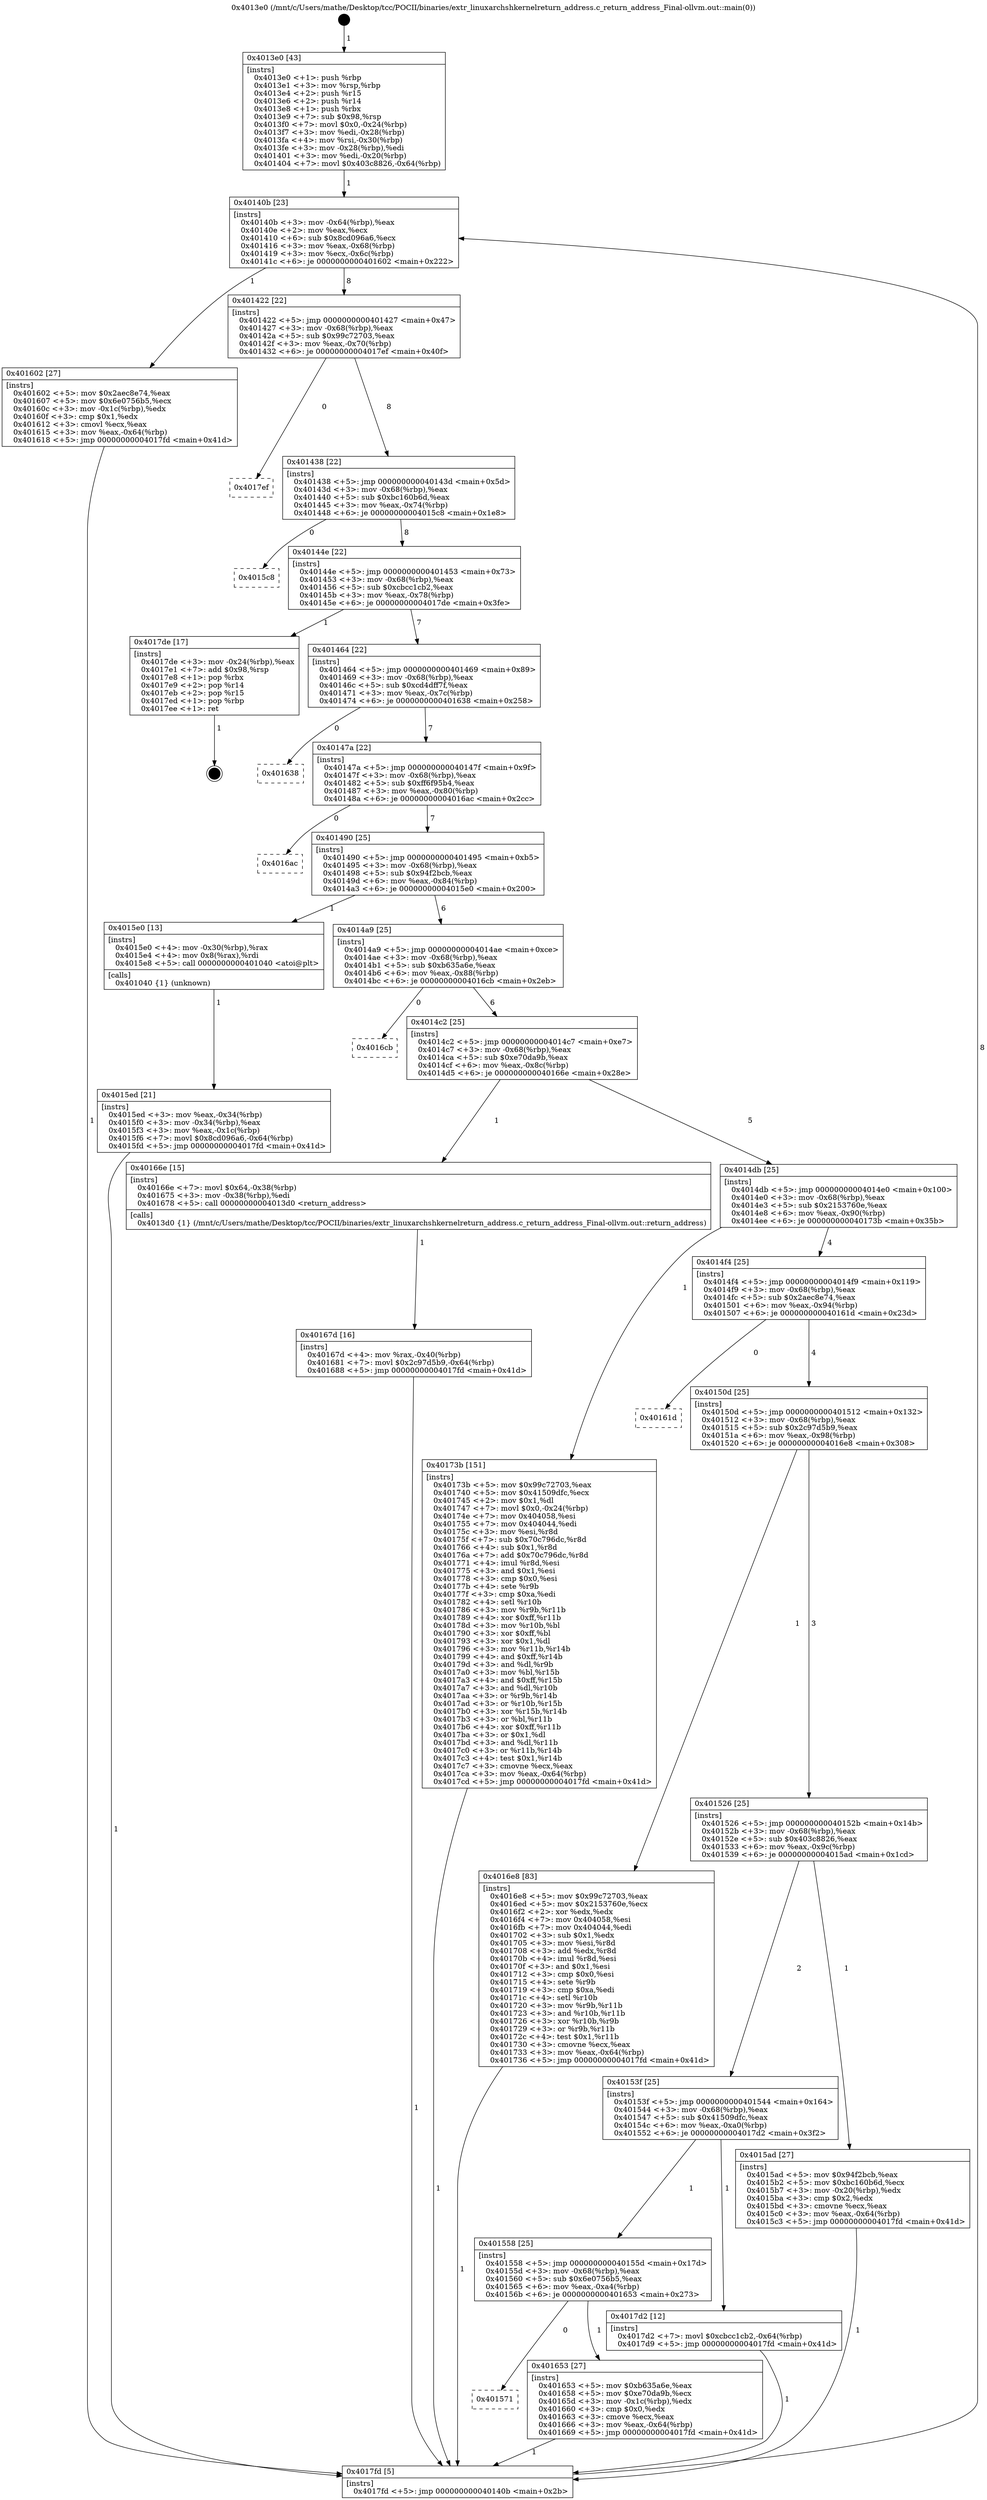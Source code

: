 digraph "0x4013e0" {
  label = "0x4013e0 (/mnt/c/Users/mathe/Desktop/tcc/POCII/binaries/extr_linuxarchshkernelreturn_address.c_return_address_Final-ollvm.out::main(0))"
  labelloc = "t"
  node[shape=record]

  Entry [label="",width=0.3,height=0.3,shape=circle,fillcolor=black,style=filled]
  "0x40140b" [label="{
     0x40140b [23]\l
     | [instrs]\l
     &nbsp;&nbsp;0x40140b \<+3\>: mov -0x64(%rbp),%eax\l
     &nbsp;&nbsp;0x40140e \<+2\>: mov %eax,%ecx\l
     &nbsp;&nbsp;0x401410 \<+6\>: sub $0x8cd096a6,%ecx\l
     &nbsp;&nbsp;0x401416 \<+3\>: mov %eax,-0x68(%rbp)\l
     &nbsp;&nbsp;0x401419 \<+3\>: mov %ecx,-0x6c(%rbp)\l
     &nbsp;&nbsp;0x40141c \<+6\>: je 0000000000401602 \<main+0x222\>\l
  }"]
  "0x401602" [label="{
     0x401602 [27]\l
     | [instrs]\l
     &nbsp;&nbsp;0x401602 \<+5\>: mov $0x2aec8e74,%eax\l
     &nbsp;&nbsp;0x401607 \<+5\>: mov $0x6e0756b5,%ecx\l
     &nbsp;&nbsp;0x40160c \<+3\>: mov -0x1c(%rbp),%edx\l
     &nbsp;&nbsp;0x40160f \<+3\>: cmp $0x1,%edx\l
     &nbsp;&nbsp;0x401612 \<+3\>: cmovl %ecx,%eax\l
     &nbsp;&nbsp;0x401615 \<+3\>: mov %eax,-0x64(%rbp)\l
     &nbsp;&nbsp;0x401618 \<+5\>: jmp 00000000004017fd \<main+0x41d\>\l
  }"]
  "0x401422" [label="{
     0x401422 [22]\l
     | [instrs]\l
     &nbsp;&nbsp;0x401422 \<+5\>: jmp 0000000000401427 \<main+0x47\>\l
     &nbsp;&nbsp;0x401427 \<+3\>: mov -0x68(%rbp),%eax\l
     &nbsp;&nbsp;0x40142a \<+5\>: sub $0x99c72703,%eax\l
     &nbsp;&nbsp;0x40142f \<+3\>: mov %eax,-0x70(%rbp)\l
     &nbsp;&nbsp;0x401432 \<+6\>: je 00000000004017ef \<main+0x40f\>\l
  }"]
  Exit [label="",width=0.3,height=0.3,shape=circle,fillcolor=black,style=filled,peripheries=2]
  "0x4017ef" [label="{
     0x4017ef\l
  }", style=dashed]
  "0x401438" [label="{
     0x401438 [22]\l
     | [instrs]\l
     &nbsp;&nbsp;0x401438 \<+5\>: jmp 000000000040143d \<main+0x5d\>\l
     &nbsp;&nbsp;0x40143d \<+3\>: mov -0x68(%rbp),%eax\l
     &nbsp;&nbsp;0x401440 \<+5\>: sub $0xbc160b6d,%eax\l
     &nbsp;&nbsp;0x401445 \<+3\>: mov %eax,-0x74(%rbp)\l
     &nbsp;&nbsp;0x401448 \<+6\>: je 00000000004015c8 \<main+0x1e8\>\l
  }"]
  "0x40167d" [label="{
     0x40167d [16]\l
     | [instrs]\l
     &nbsp;&nbsp;0x40167d \<+4\>: mov %rax,-0x40(%rbp)\l
     &nbsp;&nbsp;0x401681 \<+7\>: movl $0x2c97d5b9,-0x64(%rbp)\l
     &nbsp;&nbsp;0x401688 \<+5\>: jmp 00000000004017fd \<main+0x41d\>\l
  }"]
  "0x4015c8" [label="{
     0x4015c8\l
  }", style=dashed]
  "0x40144e" [label="{
     0x40144e [22]\l
     | [instrs]\l
     &nbsp;&nbsp;0x40144e \<+5\>: jmp 0000000000401453 \<main+0x73\>\l
     &nbsp;&nbsp;0x401453 \<+3\>: mov -0x68(%rbp),%eax\l
     &nbsp;&nbsp;0x401456 \<+5\>: sub $0xcbcc1cb2,%eax\l
     &nbsp;&nbsp;0x40145b \<+3\>: mov %eax,-0x78(%rbp)\l
     &nbsp;&nbsp;0x40145e \<+6\>: je 00000000004017de \<main+0x3fe\>\l
  }"]
  "0x401571" [label="{
     0x401571\l
  }", style=dashed]
  "0x4017de" [label="{
     0x4017de [17]\l
     | [instrs]\l
     &nbsp;&nbsp;0x4017de \<+3\>: mov -0x24(%rbp),%eax\l
     &nbsp;&nbsp;0x4017e1 \<+7\>: add $0x98,%rsp\l
     &nbsp;&nbsp;0x4017e8 \<+1\>: pop %rbx\l
     &nbsp;&nbsp;0x4017e9 \<+2\>: pop %r14\l
     &nbsp;&nbsp;0x4017eb \<+2\>: pop %r15\l
     &nbsp;&nbsp;0x4017ed \<+1\>: pop %rbp\l
     &nbsp;&nbsp;0x4017ee \<+1\>: ret\l
  }"]
  "0x401464" [label="{
     0x401464 [22]\l
     | [instrs]\l
     &nbsp;&nbsp;0x401464 \<+5\>: jmp 0000000000401469 \<main+0x89\>\l
     &nbsp;&nbsp;0x401469 \<+3\>: mov -0x68(%rbp),%eax\l
     &nbsp;&nbsp;0x40146c \<+5\>: sub $0xcd4dff7f,%eax\l
     &nbsp;&nbsp;0x401471 \<+3\>: mov %eax,-0x7c(%rbp)\l
     &nbsp;&nbsp;0x401474 \<+6\>: je 0000000000401638 \<main+0x258\>\l
  }"]
  "0x401653" [label="{
     0x401653 [27]\l
     | [instrs]\l
     &nbsp;&nbsp;0x401653 \<+5\>: mov $0xb635a6e,%eax\l
     &nbsp;&nbsp;0x401658 \<+5\>: mov $0xe70da9b,%ecx\l
     &nbsp;&nbsp;0x40165d \<+3\>: mov -0x1c(%rbp),%edx\l
     &nbsp;&nbsp;0x401660 \<+3\>: cmp $0x0,%edx\l
     &nbsp;&nbsp;0x401663 \<+3\>: cmove %ecx,%eax\l
     &nbsp;&nbsp;0x401666 \<+3\>: mov %eax,-0x64(%rbp)\l
     &nbsp;&nbsp;0x401669 \<+5\>: jmp 00000000004017fd \<main+0x41d\>\l
  }"]
  "0x401638" [label="{
     0x401638\l
  }", style=dashed]
  "0x40147a" [label="{
     0x40147a [22]\l
     | [instrs]\l
     &nbsp;&nbsp;0x40147a \<+5\>: jmp 000000000040147f \<main+0x9f\>\l
     &nbsp;&nbsp;0x40147f \<+3\>: mov -0x68(%rbp),%eax\l
     &nbsp;&nbsp;0x401482 \<+5\>: sub $0xff6f95b4,%eax\l
     &nbsp;&nbsp;0x401487 \<+3\>: mov %eax,-0x80(%rbp)\l
     &nbsp;&nbsp;0x40148a \<+6\>: je 00000000004016ac \<main+0x2cc\>\l
  }"]
  "0x401558" [label="{
     0x401558 [25]\l
     | [instrs]\l
     &nbsp;&nbsp;0x401558 \<+5\>: jmp 000000000040155d \<main+0x17d\>\l
     &nbsp;&nbsp;0x40155d \<+3\>: mov -0x68(%rbp),%eax\l
     &nbsp;&nbsp;0x401560 \<+5\>: sub $0x6e0756b5,%eax\l
     &nbsp;&nbsp;0x401565 \<+6\>: mov %eax,-0xa4(%rbp)\l
     &nbsp;&nbsp;0x40156b \<+6\>: je 0000000000401653 \<main+0x273\>\l
  }"]
  "0x4016ac" [label="{
     0x4016ac\l
  }", style=dashed]
  "0x401490" [label="{
     0x401490 [25]\l
     | [instrs]\l
     &nbsp;&nbsp;0x401490 \<+5\>: jmp 0000000000401495 \<main+0xb5\>\l
     &nbsp;&nbsp;0x401495 \<+3\>: mov -0x68(%rbp),%eax\l
     &nbsp;&nbsp;0x401498 \<+5\>: sub $0x94f2bcb,%eax\l
     &nbsp;&nbsp;0x40149d \<+6\>: mov %eax,-0x84(%rbp)\l
     &nbsp;&nbsp;0x4014a3 \<+6\>: je 00000000004015e0 \<main+0x200\>\l
  }"]
  "0x4017d2" [label="{
     0x4017d2 [12]\l
     | [instrs]\l
     &nbsp;&nbsp;0x4017d2 \<+7\>: movl $0xcbcc1cb2,-0x64(%rbp)\l
     &nbsp;&nbsp;0x4017d9 \<+5\>: jmp 00000000004017fd \<main+0x41d\>\l
  }"]
  "0x4015e0" [label="{
     0x4015e0 [13]\l
     | [instrs]\l
     &nbsp;&nbsp;0x4015e0 \<+4\>: mov -0x30(%rbp),%rax\l
     &nbsp;&nbsp;0x4015e4 \<+4\>: mov 0x8(%rax),%rdi\l
     &nbsp;&nbsp;0x4015e8 \<+5\>: call 0000000000401040 \<atoi@plt\>\l
     | [calls]\l
     &nbsp;&nbsp;0x401040 \{1\} (unknown)\l
  }"]
  "0x4014a9" [label="{
     0x4014a9 [25]\l
     | [instrs]\l
     &nbsp;&nbsp;0x4014a9 \<+5\>: jmp 00000000004014ae \<main+0xce\>\l
     &nbsp;&nbsp;0x4014ae \<+3\>: mov -0x68(%rbp),%eax\l
     &nbsp;&nbsp;0x4014b1 \<+5\>: sub $0xb635a6e,%eax\l
     &nbsp;&nbsp;0x4014b6 \<+6\>: mov %eax,-0x88(%rbp)\l
     &nbsp;&nbsp;0x4014bc \<+6\>: je 00000000004016cb \<main+0x2eb\>\l
  }"]
  "0x4015ed" [label="{
     0x4015ed [21]\l
     | [instrs]\l
     &nbsp;&nbsp;0x4015ed \<+3\>: mov %eax,-0x34(%rbp)\l
     &nbsp;&nbsp;0x4015f0 \<+3\>: mov -0x34(%rbp),%eax\l
     &nbsp;&nbsp;0x4015f3 \<+3\>: mov %eax,-0x1c(%rbp)\l
     &nbsp;&nbsp;0x4015f6 \<+7\>: movl $0x8cd096a6,-0x64(%rbp)\l
     &nbsp;&nbsp;0x4015fd \<+5\>: jmp 00000000004017fd \<main+0x41d\>\l
  }"]
  "0x4016cb" [label="{
     0x4016cb\l
  }", style=dashed]
  "0x4014c2" [label="{
     0x4014c2 [25]\l
     | [instrs]\l
     &nbsp;&nbsp;0x4014c2 \<+5\>: jmp 00000000004014c7 \<main+0xe7\>\l
     &nbsp;&nbsp;0x4014c7 \<+3\>: mov -0x68(%rbp),%eax\l
     &nbsp;&nbsp;0x4014ca \<+5\>: sub $0xe70da9b,%eax\l
     &nbsp;&nbsp;0x4014cf \<+6\>: mov %eax,-0x8c(%rbp)\l
     &nbsp;&nbsp;0x4014d5 \<+6\>: je 000000000040166e \<main+0x28e\>\l
  }"]
  "0x4013e0" [label="{
     0x4013e0 [43]\l
     | [instrs]\l
     &nbsp;&nbsp;0x4013e0 \<+1\>: push %rbp\l
     &nbsp;&nbsp;0x4013e1 \<+3\>: mov %rsp,%rbp\l
     &nbsp;&nbsp;0x4013e4 \<+2\>: push %r15\l
     &nbsp;&nbsp;0x4013e6 \<+2\>: push %r14\l
     &nbsp;&nbsp;0x4013e8 \<+1\>: push %rbx\l
     &nbsp;&nbsp;0x4013e9 \<+7\>: sub $0x98,%rsp\l
     &nbsp;&nbsp;0x4013f0 \<+7\>: movl $0x0,-0x24(%rbp)\l
     &nbsp;&nbsp;0x4013f7 \<+3\>: mov %edi,-0x28(%rbp)\l
     &nbsp;&nbsp;0x4013fa \<+4\>: mov %rsi,-0x30(%rbp)\l
     &nbsp;&nbsp;0x4013fe \<+3\>: mov -0x28(%rbp),%edi\l
     &nbsp;&nbsp;0x401401 \<+3\>: mov %edi,-0x20(%rbp)\l
     &nbsp;&nbsp;0x401404 \<+7\>: movl $0x403c8826,-0x64(%rbp)\l
  }"]
  "0x40166e" [label="{
     0x40166e [15]\l
     | [instrs]\l
     &nbsp;&nbsp;0x40166e \<+7\>: movl $0x64,-0x38(%rbp)\l
     &nbsp;&nbsp;0x401675 \<+3\>: mov -0x38(%rbp),%edi\l
     &nbsp;&nbsp;0x401678 \<+5\>: call 00000000004013d0 \<return_address\>\l
     | [calls]\l
     &nbsp;&nbsp;0x4013d0 \{1\} (/mnt/c/Users/mathe/Desktop/tcc/POCII/binaries/extr_linuxarchshkernelreturn_address.c_return_address_Final-ollvm.out::return_address)\l
  }"]
  "0x4014db" [label="{
     0x4014db [25]\l
     | [instrs]\l
     &nbsp;&nbsp;0x4014db \<+5\>: jmp 00000000004014e0 \<main+0x100\>\l
     &nbsp;&nbsp;0x4014e0 \<+3\>: mov -0x68(%rbp),%eax\l
     &nbsp;&nbsp;0x4014e3 \<+5\>: sub $0x2153760e,%eax\l
     &nbsp;&nbsp;0x4014e8 \<+6\>: mov %eax,-0x90(%rbp)\l
     &nbsp;&nbsp;0x4014ee \<+6\>: je 000000000040173b \<main+0x35b\>\l
  }"]
  "0x4017fd" [label="{
     0x4017fd [5]\l
     | [instrs]\l
     &nbsp;&nbsp;0x4017fd \<+5\>: jmp 000000000040140b \<main+0x2b\>\l
  }"]
  "0x40173b" [label="{
     0x40173b [151]\l
     | [instrs]\l
     &nbsp;&nbsp;0x40173b \<+5\>: mov $0x99c72703,%eax\l
     &nbsp;&nbsp;0x401740 \<+5\>: mov $0x41509dfc,%ecx\l
     &nbsp;&nbsp;0x401745 \<+2\>: mov $0x1,%dl\l
     &nbsp;&nbsp;0x401747 \<+7\>: movl $0x0,-0x24(%rbp)\l
     &nbsp;&nbsp;0x40174e \<+7\>: mov 0x404058,%esi\l
     &nbsp;&nbsp;0x401755 \<+7\>: mov 0x404044,%edi\l
     &nbsp;&nbsp;0x40175c \<+3\>: mov %esi,%r8d\l
     &nbsp;&nbsp;0x40175f \<+7\>: sub $0x70c796dc,%r8d\l
     &nbsp;&nbsp;0x401766 \<+4\>: sub $0x1,%r8d\l
     &nbsp;&nbsp;0x40176a \<+7\>: add $0x70c796dc,%r8d\l
     &nbsp;&nbsp;0x401771 \<+4\>: imul %r8d,%esi\l
     &nbsp;&nbsp;0x401775 \<+3\>: and $0x1,%esi\l
     &nbsp;&nbsp;0x401778 \<+3\>: cmp $0x0,%esi\l
     &nbsp;&nbsp;0x40177b \<+4\>: sete %r9b\l
     &nbsp;&nbsp;0x40177f \<+3\>: cmp $0xa,%edi\l
     &nbsp;&nbsp;0x401782 \<+4\>: setl %r10b\l
     &nbsp;&nbsp;0x401786 \<+3\>: mov %r9b,%r11b\l
     &nbsp;&nbsp;0x401789 \<+4\>: xor $0xff,%r11b\l
     &nbsp;&nbsp;0x40178d \<+3\>: mov %r10b,%bl\l
     &nbsp;&nbsp;0x401790 \<+3\>: xor $0xff,%bl\l
     &nbsp;&nbsp;0x401793 \<+3\>: xor $0x1,%dl\l
     &nbsp;&nbsp;0x401796 \<+3\>: mov %r11b,%r14b\l
     &nbsp;&nbsp;0x401799 \<+4\>: and $0xff,%r14b\l
     &nbsp;&nbsp;0x40179d \<+3\>: and %dl,%r9b\l
     &nbsp;&nbsp;0x4017a0 \<+3\>: mov %bl,%r15b\l
     &nbsp;&nbsp;0x4017a3 \<+4\>: and $0xff,%r15b\l
     &nbsp;&nbsp;0x4017a7 \<+3\>: and %dl,%r10b\l
     &nbsp;&nbsp;0x4017aa \<+3\>: or %r9b,%r14b\l
     &nbsp;&nbsp;0x4017ad \<+3\>: or %r10b,%r15b\l
     &nbsp;&nbsp;0x4017b0 \<+3\>: xor %r15b,%r14b\l
     &nbsp;&nbsp;0x4017b3 \<+3\>: or %bl,%r11b\l
     &nbsp;&nbsp;0x4017b6 \<+4\>: xor $0xff,%r11b\l
     &nbsp;&nbsp;0x4017ba \<+3\>: or $0x1,%dl\l
     &nbsp;&nbsp;0x4017bd \<+3\>: and %dl,%r11b\l
     &nbsp;&nbsp;0x4017c0 \<+3\>: or %r11b,%r14b\l
     &nbsp;&nbsp;0x4017c3 \<+4\>: test $0x1,%r14b\l
     &nbsp;&nbsp;0x4017c7 \<+3\>: cmovne %ecx,%eax\l
     &nbsp;&nbsp;0x4017ca \<+3\>: mov %eax,-0x64(%rbp)\l
     &nbsp;&nbsp;0x4017cd \<+5\>: jmp 00000000004017fd \<main+0x41d\>\l
  }"]
  "0x4014f4" [label="{
     0x4014f4 [25]\l
     | [instrs]\l
     &nbsp;&nbsp;0x4014f4 \<+5\>: jmp 00000000004014f9 \<main+0x119\>\l
     &nbsp;&nbsp;0x4014f9 \<+3\>: mov -0x68(%rbp),%eax\l
     &nbsp;&nbsp;0x4014fc \<+5\>: sub $0x2aec8e74,%eax\l
     &nbsp;&nbsp;0x401501 \<+6\>: mov %eax,-0x94(%rbp)\l
     &nbsp;&nbsp;0x401507 \<+6\>: je 000000000040161d \<main+0x23d\>\l
  }"]
  "0x40153f" [label="{
     0x40153f [25]\l
     | [instrs]\l
     &nbsp;&nbsp;0x40153f \<+5\>: jmp 0000000000401544 \<main+0x164\>\l
     &nbsp;&nbsp;0x401544 \<+3\>: mov -0x68(%rbp),%eax\l
     &nbsp;&nbsp;0x401547 \<+5\>: sub $0x41509dfc,%eax\l
     &nbsp;&nbsp;0x40154c \<+6\>: mov %eax,-0xa0(%rbp)\l
     &nbsp;&nbsp;0x401552 \<+6\>: je 00000000004017d2 \<main+0x3f2\>\l
  }"]
  "0x40161d" [label="{
     0x40161d\l
  }", style=dashed]
  "0x40150d" [label="{
     0x40150d [25]\l
     | [instrs]\l
     &nbsp;&nbsp;0x40150d \<+5\>: jmp 0000000000401512 \<main+0x132\>\l
     &nbsp;&nbsp;0x401512 \<+3\>: mov -0x68(%rbp),%eax\l
     &nbsp;&nbsp;0x401515 \<+5\>: sub $0x2c97d5b9,%eax\l
     &nbsp;&nbsp;0x40151a \<+6\>: mov %eax,-0x98(%rbp)\l
     &nbsp;&nbsp;0x401520 \<+6\>: je 00000000004016e8 \<main+0x308\>\l
  }"]
  "0x4015ad" [label="{
     0x4015ad [27]\l
     | [instrs]\l
     &nbsp;&nbsp;0x4015ad \<+5\>: mov $0x94f2bcb,%eax\l
     &nbsp;&nbsp;0x4015b2 \<+5\>: mov $0xbc160b6d,%ecx\l
     &nbsp;&nbsp;0x4015b7 \<+3\>: mov -0x20(%rbp),%edx\l
     &nbsp;&nbsp;0x4015ba \<+3\>: cmp $0x2,%edx\l
     &nbsp;&nbsp;0x4015bd \<+3\>: cmovne %ecx,%eax\l
     &nbsp;&nbsp;0x4015c0 \<+3\>: mov %eax,-0x64(%rbp)\l
     &nbsp;&nbsp;0x4015c3 \<+5\>: jmp 00000000004017fd \<main+0x41d\>\l
  }"]
  "0x4016e8" [label="{
     0x4016e8 [83]\l
     | [instrs]\l
     &nbsp;&nbsp;0x4016e8 \<+5\>: mov $0x99c72703,%eax\l
     &nbsp;&nbsp;0x4016ed \<+5\>: mov $0x2153760e,%ecx\l
     &nbsp;&nbsp;0x4016f2 \<+2\>: xor %edx,%edx\l
     &nbsp;&nbsp;0x4016f4 \<+7\>: mov 0x404058,%esi\l
     &nbsp;&nbsp;0x4016fb \<+7\>: mov 0x404044,%edi\l
     &nbsp;&nbsp;0x401702 \<+3\>: sub $0x1,%edx\l
     &nbsp;&nbsp;0x401705 \<+3\>: mov %esi,%r8d\l
     &nbsp;&nbsp;0x401708 \<+3\>: add %edx,%r8d\l
     &nbsp;&nbsp;0x40170b \<+4\>: imul %r8d,%esi\l
     &nbsp;&nbsp;0x40170f \<+3\>: and $0x1,%esi\l
     &nbsp;&nbsp;0x401712 \<+3\>: cmp $0x0,%esi\l
     &nbsp;&nbsp;0x401715 \<+4\>: sete %r9b\l
     &nbsp;&nbsp;0x401719 \<+3\>: cmp $0xa,%edi\l
     &nbsp;&nbsp;0x40171c \<+4\>: setl %r10b\l
     &nbsp;&nbsp;0x401720 \<+3\>: mov %r9b,%r11b\l
     &nbsp;&nbsp;0x401723 \<+3\>: and %r10b,%r11b\l
     &nbsp;&nbsp;0x401726 \<+3\>: xor %r10b,%r9b\l
     &nbsp;&nbsp;0x401729 \<+3\>: or %r9b,%r11b\l
     &nbsp;&nbsp;0x40172c \<+4\>: test $0x1,%r11b\l
     &nbsp;&nbsp;0x401730 \<+3\>: cmovne %ecx,%eax\l
     &nbsp;&nbsp;0x401733 \<+3\>: mov %eax,-0x64(%rbp)\l
     &nbsp;&nbsp;0x401736 \<+5\>: jmp 00000000004017fd \<main+0x41d\>\l
  }"]
  "0x401526" [label="{
     0x401526 [25]\l
     | [instrs]\l
     &nbsp;&nbsp;0x401526 \<+5\>: jmp 000000000040152b \<main+0x14b\>\l
     &nbsp;&nbsp;0x40152b \<+3\>: mov -0x68(%rbp),%eax\l
     &nbsp;&nbsp;0x40152e \<+5\>: sub $0x403c8826,%eax\l
     &nbsp;&nbsp;0x401533 \<+6\>: mov %eax,-0x9c(%rbp)\l
     &nbsp;&nbsp;0x401539 \<+6\>: je 00000000004015ad \<main+0x1cd\>\l
  }"]
  Entry -> "0x4013e0" [label=" 1"]
  "0x40140b" -> "0x401602" [label=" 1"]
  "0x40140b" -> "0x401422" [label=" 8"]
  "0x4017de" -> Exit [label=" 1"]
  "0x401422" -> "0x4017ef" [label=" 0"]
  "0x401422" -> "0x401438" [label=" 8"]
  "0x4017d2" -> "0x4017fd" [label=" 1"]
  "0x401438" -> "0x4015c8" [label=" 0"]
  "0x401438" -> "0x40144e" [label=" 8"]
  "0x40173b" -> "0x4017fd" [label=" 1"]
  "0x40144e" -> "0x4017de" [label=" 1"]
  "0x40144e" -> "0x401464" [label=" 7"]
  "0x4016e8" -> "0x4017fd" [label=" 1"]
  "0x401464" -> "0x401638" [label=" 0"]
  "0x401464" -> "0x40147a" [label=" 7"]
  "0x40167d" -> "0x4017fd" [label=" 1"]
  "0x40147a" -> "0x4016ac" [label=" 0"]
  "0x40147a" -> "0x401490" [label=" 7"]
  "0x401653" -> "0x4017fd" [label=" 1"]
  "0x401490" -> "0x4015e0" [label=" 1"]
  "0x401490" -> "0x4014a9" [label=" 6"]
  "0x401558" -> "0x401571" [label=" 0"]
  "0x4014a9" -> "0x4016cb" [label=" 0"]
  "0x4014a9" -> "0x4014c2" [label=" 6"]
  "0x40166e" -> "0x40167d" [label=" 1"]
  "0x4014c2" -> "0x40166e" [label=" 1"]
  "0x4014c2" -> "0x4014db" [label=" 5"]
  "0x40153f" -> "0x401558" [label=" 1"]
  "0x4014db" -> "0x40173b" [label=" 1"]
  "0x4014db" -> "0x4014f4" [label=" 4"]
  "0x40153f" -> "0x4017d2" [label=" 1"]
  "0x4014f4" -> "0x40161d" [label=" 0"]
  "0x4014f4" -> "0x40150d" [label=" 4"]
  "0x401558" -> "0x401653" [label=" 1"]
  "0x40150d" -> "0x4016e8" [label=" 1"]
  "0x40150d" -> "0x401526" [label=" 3"]
  "0x401602" -> "0x4017fd" [label=" 1"]
  "0x401526" -> "0x4015ad" [label=" 1"]
  "0x401526" -> "0x40153f" [label=" 2"]
  "0x4015ad" -> "0x4017fd" [label=" 1"]
  "0x4013e0" -> "0x40140b" [label=" 1"]
  "0x4017fd" -> "0x40140b" [label=" 8"]
  "0x4015e0" -> "0x4015ed" [label=" 1"]
  "0x4015ed" -> "0x4017fd" [label=" 1"]
}
